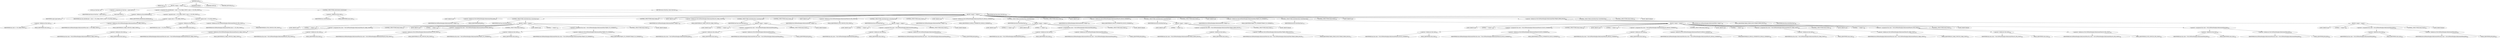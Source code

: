 digraph "read" {  
"1083" [label = <(METHOD,read)<SUB>516</SUB>> ]
"1084" [label = <(PARAM,this)<SUB>516</SUB>> ]
"1085" [label = <(BLOCK,&lt;empty&gt;,&lt;empty&gt;)<SUB>516</SUB>> ]
"1086" [label = <(LOCAL,int thisChar: int)> ]
"1087" [label = <(&lt;operator&gt;.assignment,int thisChar = super.read())<SUB>517</SUB>> ]
"1088" [label = <(IDENTIFIER,thisChar,int thisChar = super.read())<SUB>517</SUB>> ]
"1089" [label = <(read,super.read())<SUB>517</SUB>> ]
"1090" [label = <(IDENTIFIER,super,super.read())<SUB>517</SUB>> ]
"1091" [label = <(&lt;operator&gt;.assignment,this.editsBlocked = state == IN_CHAR_CONST || state == IN_STR_CONST)<SUB>519</SUB>> ]
"1092" [label = <(&lt;operator&gt;.fieldAccess,this.editsBlocked)<SUB>519</SUB>> ]
"1093" [label = <(IDENTIFIER,this,this.editsBlocked = state == IN_CHAR_CONST || state == IN_STR_CONST)<SUB>519</SUB>> ]
"1094" [label = <(FIELD_IDENTIFIER,editsBlocked,editsBlocked)<SUB>519</SUB>> ]
"1095" [label = <(&lt;operator&gt;.logicalOr,state == IN_CHAR_CONST || state == IN_STR_CONST)<SUB>519</SUB>> ]
"1096" [label = <(&lt;operator&gt;.equals,state == IN_CHAR_CONST)<SUB>519</SUB>> ]
"1097" [label = <(&lt;operator&gt;.fieldAccess,this.state)<SUB>519</SUB>> ]
"1098" [label = <(IDENTIFIER,this,state == IN_CHAR_CONST)<SUB>519</SUB>> ]
"1099" [label = <(FIELD_IDENTIFIER,state,state)<SUB>519</SUB>> ]
"1100" [label = <(&lt;operator&gt;.fieldAccess,FixCrLfFilter$MaskJavaTabLiteralsFilter.IN_CHAR_CONST)<SUB>519</SUB>> ]
"1101" [label = <(IDENTIFIER,FixCrLfFilter$MaskJavaTabLiteralsFilter,state == IN_CHAR_CONST)<SUB>519</SUB>> ]
"1102" [label = <(FIELD_IDENTIFIER,IN_CHAR_CONST,IN_CHAR_CONST)<SUB>519</SUB>> ]
"1103" [label = <(&lt;operator&gt;.equals,state == IN_STR_CONST)<SUB>519</SUB>> ]
"1104" [label = <(&lt;operator&gt;.fieldAccess,this.state)<SUB>519</SUB>> ]
"1105" [label = <(IDENTIFIER,this,state == IN_STR_CONST)<SUB>519</SUB>> ]
"1106" [label = <(FIELD_IDENTIFIER,state,state)<SUB>519</SUB>> ]
"1107" [label = <(&lt;operator&gt;.fieldAccess,FixCrLfFilter$MaskJavaTabLiteralsFilter.IN_STR_CONST)<SUB>519</SUB>> ]
"1108" [label = <(IDENTIFIER,FixCrLfFilter$MaskJavaTabLiteralsFilter,state == IN_STR_CONST)<SUB>519</SUB>> ]
"1109" [label = <(FIELD_IDENTIFIER,IN_STR_CONST,IN_STR_CONST)<SUB>519</SUB>> ]
"1110" [label = <(CONTROL_STRUCTURE,switch(state),switch(state))> ]
"1111" [label = <(&lt;operator&gt;.fieldAccess,this.state)<SUB>521</SUB>> ]
"1112" [label = <(IDENTIFIER,this,switch(state))<SUB>521</SUB>> ]
"1113" [label = <(FIELD_IDENTIFIER,state,state)<SUB>521</SUB>> ]
"1114" [label = <(BLOCK,&lt;empty&gt;,&lt;empty&gt;)> ]
"1115" [label = <(JUMP_TARGET,case)> ]
"1116" [label = <(&lt;operator&gt;.fieldAccess,FixCrLfFilter$MaskJavaTabLiteralsFilter.JAVA)<SUB>522</SUB>> ]
"1117" [label = <(IDENTIFIER,FixCrLfFilter$MaskJavaTabLiteralsFilter,&lt;empty&gt;)<SUB>522</SUB>> ]
"1118" [label = <(FIELD_IDENTIFIER,JAVA,JAVA)<SUB>522</SUB>> ]
"1119" [label = <(CONTROL_STRUCTURE,switch(thisChar),switch(thisChar))> ]
"1120" [label = <(IDENTIFIER,thisChar,switch(thisChar))<SUB>524</SUB>> ]
"1121" [label = <(BLOCK,&lt;empty&gt;,&lt;empty&gt;)> ]
"1122" [label = <(JUMP_TARGET,case)> ]
"1123" [label = <(LITERAL,'\'',&lt;empty&gt;)<SUB>525</SUB>> ]
"1124" [label = <(&lt;operator&gt;.assignment,this.state = FixCrLfFilter$MaskJavaTabLiteralsFilter.IN_CHAR_CONST)<SUB>526</SUB>> ]
"1125" [label = <(&lt;operator&gt;.fieldAccess,this.state)<SUB>526</SUB>> ]
"1126" [label = <(IDENTIFIER,this,this.state = FixCrLfFilter$MaskJavaTabLiteralsFilter.IN_CHAR_CONST)<SUB>526</SUB>> ]
"1127" [label = <(FIELD_IDENTIFIER,state,state)<SUB>526</SUB>> ]
"1128" [label = <(&lt;operator&gt;.fieldAccess,FixCrLfFilter$MaskJavaTabLiteralsFilter.IN_CHAR_CONST)<SUB>526</SUB>> ]
"1129" [label = <(IDENTIFIER,FixCrLfFilter$MaskJavaTabLiteralsFilter,this.state = FixCrLfFilter$MaskJavaTabLiteralsFilter.IN_CHAR_CONST)<SUB>526</SUB>> ]
"1130" [label = <(FIELD_IDENTIFIER,IN_CHAR_CONST,IN_CHAR_CONST)<SUB>526</SUB>> ]
"1131" [label = <(CONTROL_STRUCTURE,break;,break;)<SUB>527</SUB>> ]
"1132" [label = <(JUMP_TARGET,case)> ]
"1133" [label = <(LITERAL,'&quot;',&lt;empty&gt;)<SUB>528</SUB>> ]
"1134" [label = <(&lt;operator&gt;.assignment,this.state = FixCrLfFilter$MaskJavaTabLiteralsFilter.IN_STR_CONST)<SUB>529</SUB>> ]
"1135" [label = <(&lt;operator&gt;.fieldAccess,this.state)<SUB>529</SUB>> ]
"1136" [label = <(IDENTIFIER,this,this.state = FixCrLfFilter$MaskJavaTabLiteralsFilter.IN_STR_CONST)<SUB>529</SUB>> ]
"1137" [label = <(FIELD_IDENTIFIER,state,state)<SUB>529</SUB>> ]
"1138" [label = <(&lt;operator&gt;.fieldAccess,FixCrLfFilter$MaskJavaTabLiteralsFilter.IN_STR_CONST)<SUB>529</SUB>> ]
"1139" [label = <(IDENTIFIER,FixCrLfFilter$MaskJavaTabLiteralsFilter,this.state = FixCrLfFilter$MaskJavaTabLiteralsFilter.IN_STR_CONST)<SUB>529</SUB>> ]
"1140" [label = <(FIELD_IDENTIFIER,IN_STR_CONST,IN_STR_CONST)<SUB>529</SUB>> ]
"1141" [label = <(CONTROL_STRUCTURE,break;,break;)<SUB>530</SUB>> ]
"1142" [label = <(JUMP_TARGET,case)> ]
"1143" [label = <(LITERAL,'/',&lt;empty&gt;)<SUB>531</SUB>> ]
"1144" [label = <(&lt;operator&gt;.assignment,this.state = FixCrLfFilter$MaskJavaTabLiteralsFilter.TRANS_TO_COMMENT)<SUB>532</SUB>> ]
"1145" [label = <(&lt;operator&gt;.fieldAccess,this.state)<SUB>532</SUB>> ]
"1146" [label = <(IDENTIFIER,this,this.state = FixCrLfFilter$MaskJavaTabLiteralsFilter.TRANS_TO_COMMENT)<SUB>532</SUB>> ]
"1147" [label = <(FIELD_IDENTIFIER,state,state)<SUB>532</SUB>> ]
"1148" [label = <(&lt;operator&gt;.fieldAccess,FixCrLfFilter$MaskJavaTabLiteralsFilter.TRANS_TO_COMMENT)<SUB>532</SUB>> ]
"1149" [label = <(IDENTIFIER,FixCrLfFilter$MaskJavaTabLiteralsFilter,this.state = FixCrLfFilter$MaskJavaTabLiteralsFilter.TRANS_TO_COMMENT)<SUB>532</SUB>> ]
"1150" [label = <(FIELD_IDENTIFIER,TRANS_TO_COMMENT,TRANS_TO_COMMENT)<SUB>532</SUB>> ]
"1151" [label = <(CONTROL_STRUCTURE,break;,break;)<SUB>533</SUB>> ]
"1152" [label = <(JUMP_TARGET,default)> ]
"1153" [label = <(CONTROL_STRUCTURE,break;,break;)<SUB>537</SUB>> ]
"1154" [label = <(JUMP_TARGET,case)> ]
"1155" [label = <(&lt;operator&gt;.fieldAccess,FixCrLfFilter$MaskJavaTabLiteralsFilter.IN_CHAR_CONST)<SUB>538</SUB>> ]
"1156" [label = <(IDENTIFIER,FixCrLfFilter$MaskJavaTabLiteralsFilter,&lt;empty&gt;)<SUB>538</SUB>> ]
"1157" [label = <(FIELD_IDENTIFIER,IN_CHAR_CONST,IN_CHAR_CONST)<SUB>538</SUB>> ]
"1158" [label = <(CONTROL_STRUCTURE,switch(thisChar),switch(thisChar))> ]
"1159" [label = <(IDENTIFIER,thisChar,switch(thisChar))<SUB>539</SUB>> ]
"1160" [label = <(BLOCK,&lt;empty&gt;,&lt;empty&gt;)> ]
"1161" [label = <(JUMP_TARGET,case)> ]
"1162" [label = <(LITERAL,'\'',&lt;empty&gt;)<SUB>540</SUB>> ]
"1163" [label = <(&lt;operator&gt;.assignment,this.state = FixCrLfFilter$MaskJavaTabLiteralsFilter.JAVA)<SUB>541</SUB>> ]
"1164" [label = <(&lt;operator&gt;.fieldAccess,this.state)<SUB>541</SUB>> ]
"1165" [label = <(IDENTIFIER,this,this.state = FixCrLfFilter$MaskJavaTabLiteralsFilter.JAVA)<SUB>541</SUB>> ]
"1166" [label = <(FIELD_IDENTIFIER,state,state)<SUB>541</SUB>> ]
"1167" [label = <(&lt;operator&gt;.fieldAccess,FixCrLfFilter$MaskJavaTabLiteralsFilter.JAVA)<SUB>541</SUB>> ]
"1168" [label = <(IDENTIFIER,FixCrLfFilter$MaskJavaTabLiteralsFilter,this.state = FixCrLfFilter$MaskJavaTabLiteralsFilter.JAVA)<SUB>541</SUB>> ]
"1169" [label = <(FIELD_IDENTIFIER,JAVA,JAVA)<SUB>541</SUB>> ]
"1170" [label = <(CONTROL_STRUCTURE,break;,break;)<SUB>542</SUB>> ]
"1171" [label = <(JUMP_TARGET,default)> ]
"1172" [label = <(CONTROL_STRUCTURE,break;,break;)<SUB>546</SUB>> ]
"1173" [label = <(JUMP_TARGET,case)> ]
"1174" [label = <(&lt;operator&gt;.fieldAccess,FixCrLfFilter$MaskJavaTabLiteralsFilter.IN_STR_CONST)<SUB>547</SUB>> ]
"1175" [label = <(IDENTIFIER,FixCrLfFilter$MaskJavaTabLiteralsFilter,&lt;empty&gt;)<SUB>547</SUB>> ]
"1176" [label = <(FIELD_IDENTIFIER,IN_STR_CONST,IN_STR_CONST)<SUB>547</SUB>> ]
"1177" [label = <(CONTROL_STRUCTURE,switch(thisChar),switch(thisChar))> ]
"1178" [label = <(IDENTIFIER,thisChar,switch(thisChar))<SUB>548</SUB>> ]
"1179" [label = <(BLOCK,&lt;empty&gt;,&lt;empty&gt;)> ]
"1180" [label = <(JUMP_TARGET,case)> ]
"1181" [label = <(LITERAL,'&quot;',&lt;empty&gt;)<SUB>549</SUB>> ]
"1182" [label = <(&lt;operator&gt;.assignment,this.state = FixCrLfFilter$MaskJavaTabLiteralsFilter.JAVA)<SUB>550</SUB>> ]
"1183" [label = <(&lt;operator&gt;.fieldAccess,this.state)<SUB>550</SUB>> ]
"1184" [label = <(IDENTIFIER,this,this.state = FixCrLfFilter$MaskJavaTabLiteralsFilter.JAVA)<SUB>550</SUB>> ]
"1185" [label = <(FIELD_IDENTIFIER,state,state)<SUB>550</SUB>> ]
"1186" [label = <(&lt;operator&gt;.fieldAccess,FixCrLfFilter$MaskJavaTabLiteralsFilter.JAVA)<SUB>550</SUB>> ]
"1187" [label = <(IDENTIFIER,FixCrLfFilter$MaskJavaTabLiteralsFilter,this.state = FixCrLfFilter$MaskJavaTabLiteralsFilter.JAVA)<SUB>550</SUB>> ]
"1188" [label = <(FIELD_IDENTIFIER,JAVA,JAVA)<SUB>550</SUB>> ]
"1189" [label = <(CONTROL_STRUCTURE,break;,break;)<SUB>551</SUB>> ]
"1190" [label = <(JUMP_TARGET,default)> ]
"1191" [label = <(CONTROL_STRUCTURE,break;,break;)<SUB>555</SUB>> ]
"1192" [label = <(JUMP_TARGET,case)> ]
"1193" [label = <(&lt;operator&gt;.fieldAccess,FixCrLfFilter$MaskJavaTabLiteralsFilter.IN_SINGLE_COMMENT)<SUB>556</SUB>> ]
"1194" [label = <(IDENTIFIER,FixCrLfFilter$MaskJavaTabLiteralsFilter,&lt;empty&gt;)<SUB>556</SUB>> ]
"1195" [label = <(FIELD_IDENTIFIER,IN_SINGLE_COMMENT,IN_SINGLE_COMMENT)<SUB>556</SUB>> ]
"1196" [label = <(CONTROL_STRUCTURE,switch(thisChar),switch(thisChar))> ]
"1197" [label = <(IDENTIFIER,thisChar,switch(thisChar))<SUB>558</SUB>> ]
"1198" [label = <(BLOCK,&lt;empty&gt;,&lt;empty&gt;)> ]
"1199" [label = <(JUMP_TARGET,case)> ]
"1200" [label = <(LITERAL,'\n',&lt;empty&gt;)<SUB>559</SUB>> ]
"1201" [label = <(JUMP_TARGET,case)> ]
"1202" [label = <(LITERAL,'\r',&lt;empty&gt;)<SUB>560</SUB>> ]
"1203" [label = <(&lt;operator&gt;.assignment,this.state = FixCrLfFilter$MaskJavaTabLiteralsFilter.JAVA)<SUB>561</SUB>> ]
"1204" [label = <(&lt;operator&gt;.fieldAccess,this.state)<SUB>561</SUB>> ]
"1205" [label = <(IDENTIFIER,this,this.state = FixCrLfFilter$MaskJavaTabLiteralsFilter.JAVA)<SUB>561</SUB>> ]
"1206" [label = <(FIELD_IDENTIFIER,state,state)<SUB>561</SUB>> ]
"1207" [label = <(&lt;operator&gt;.fieldAccess,FixCrLfFilter$MaskJavaTabLiteralsFilter.JAVA)<SUB>561</SUB>> ]
"1208" [label = <(IDENTIFIER,FixCrLfFilter$MaskJavaTabLiteralsFilter,this.state = FixCrLfFilter$MaskJavaTabLiteralsFilter.JAVA)<SUB>561</SUB>> ]
"1209" [label = <(FIELD_IDENTIFIER,JAVA,JAVA)<SUB>561</SUB>> ]
"1210" [label = <(CONTROL_STRUCTURE,break;,break;)<SUB>562</SUB>> ]
"1211" [label = <(JUMP_TARGET,default)> ]
"1212" [label = <(CONTROL_STRUCTURE,break;,break;)<SUB>566</SUB>> ]
"1213" [label = <(JUMP_TARGET,case)> ]
"1214" [label = <(&lt;operator&gt;.fieldAccess,FixCrLfFilter$MaskJavaTabLiteralsFilter.IN_MULTI_COMMENT)<SUB>567</SUB>> ]
"1215" [label = <(IDENTIFIER,FixCrLfFilter$MaskJavaTabLiteralsFilter,&lt;empty&gt;)<SUB>567</SUB>> ]
"1216" [label = <(FIELD_IDENTIFIER,IN_MULTI_COMMENT,IN_MULTI_COMMENT)<SUB>567</SUB>> ]
"1217" [label = <(CONTROL_STRUCTURE,switch(thisChar),switch(thisChar))> ]
"1218" [label = <(IDENTIFIER,thisChar,switch(thisChar))<SUB>569</SUB>> ]
"1219" [label = <(BLOCK,&lt;empty&gt;,&lt;empty&gt;)> ]
"1220" [label = <(JUMP_TARGET,case)> ]
"1221" [label = <(LITERAL,'*',&lt;empty&gt;)<SUB>570</SUB>> ]
"1222" [label = <(&lt;operator&gt;.assignment,this.state = FixCrLfFilter$MaskJavaTabLiteralsFilter.TRANS_FROM_MULTI)<SUB>571</SUB>> ]
"1223" [label = <(&lt;operator&gt;.fieldAccess,this.state)<SUB>571</SUB>> ]
"1224" [label = <(IDENTIFIER,this,this.state = FixCrLfFilter$MaskJavaTabLiteralsFilter.TRANS_FROM_MULTI)<SUB>571</SUB>> ]
"1225" [label = <(FIELD_IDENTIFIER,state,state)<SUB>571</SUB>> ]
"1226" [label = <(&lt;operator&gt;.fieldAccess,FixCrLfFilter$MaskJavaTabLiteralsFilter.TRANS_FROM_MULTI)<SUB>571</SUB>> ]
"1227" [label = <(IDENTIFIER,FixCrLfFilter$MaskJavaTabLiteralsFilter,this.state = FixCrLfFilter$MaskJavaTabLiteralsFilter.TRANS_FROM_MULTI)<SUB>571</SUB>> ]
"1228" [label = <(FIELD_IDENTIFIER,TRANS_FROM_MULTI,TRANS_FROM_MULTI)<SUB>571</SUB>> ]
"1229" [label = <(CONTROL_STRUCTURE,break;,break;)<SUB>572</SUB>> ]
"1230" [label = <(JUMP_TARGET,default)> ]
"1231" [label = <(CONTROL_STRUCTURE,break;,break;)<SUB>576</SUB>> ]
"1232" [label = <(JUMP_TARGET,case)> ]
"1233" [label = <(&lt;operator&gt;.fieldAccess,FixCrLfFilter$MaskJavaTabLiteralsFilter.TRANS_TO_COMMENT)<SUB>577</SUB>> ]
"1234" [label = <(IDENTIFIER,FixCrLfFilter$MaskJavaTabLiteralsFilter,&lt;empty&gt;)<SUB>577</SUB>> ]
"1235" [label = <(FIELD_IDENTIFIER,TRANS_TO_COMMENT,TRANS_TO_COMMENT)<SUB>577</SUB>> ]
"1236" [label = <(CONTROL_STRUCTURE,switch(thisChar),switch(thisChar))> ]
"1237" [label = <(IDENTIFIER,thisChar,switch(thisChar))<SUB>579</SUB>> ]
"1238" [label = <(BLOCK,&lt;empty&gt;,&lt;empty&gt;)> ]
"1239" [label = <(JUMP_TARGET,case)> ]
"1240" [label = <(LITERAL,'*',&lt;empty&gt;)<SUB>580</SUB>> ]
"1241" [label = <(&lt;operator&gt;.assignment,this.state = FixCrLfFilter$MaskJavaTabLiteralsFilter.IN_MULTI_COMMENT)<SUB>581</SUB>> ]
"1242" [label = <(&lt;operator&gt;.fieldAccess,this.state)<SUB>581</SUB>> ]
"1243" [label = <(IDENTIFIER,this,this.state = FixCrLfFilter$MaskJavaTabLiteralsFilter.IN_MULTI_COMMENT)<SUB>581</SUB>> ]
"1244" [label = <(FIELD_IDENTIFIER,state,state)<SUB>581</SUB>> ]
"1245" [label = <(&lt;operator&gt;.fieldAccess,FixCrLfFilter$MaskJavaTabLiteralsFilter.IN_MULTI_COMMENT)<SUB>581</SUB>> ]
"1246" [label = <(IDENTIFIER,FixCrLfFilter$MaskJavaTabLiteralsFilter,this.state = FixCrLfFilter$MaskJavaTabLiteralsFilter.IN_MULTI_COMMENT)<SUB>581</SUB>> ]
"1247" [label = <(FIELD_IDENTIFIER,IN_MULTI_COMMENT,IN_MULTI_COMMENT)<SUB>581</SUB>> ]
"1248" [label = <(CONTROL_STRUCTURE,break;,break;)<SUB>582</SUB>> ]
"1249" [label = <(JUMP_TARGET,case)> ]
"1250" [label = <(LITERAL,'/',&lt;empty&gt;)<SUB>583</SUB>> ]
"1251" [label = <(&lt;operator&gt;.assignment,this.state = FixCrLfFilter$MaskJavaTabLiteralsFilter.IN_SINGLE_COMMENT)<SUB>584</SUB>> ]
"1252" [label = <(&lt;operator&gt;.fieldAccess,this.state)<SUB>584</SUB>> ]
"1253" [label = <(IDENTIFIER,this,this.state = FixCrLfFilter$MaskJavaTabLiteralsFilter.IN_SINGLE_COMMENT)<SUB>584</SUB>> ]
"1254" [label = <(FIELD_IDENTIFIER,state,state)<SUB>584</SUB>> ]
"1255" [label = <(&lt;operator&gt;.fieldAccess,FixCrLfFilter$MaskJavaTabLiteralsFilter.IN_SINGLE_COMMENT)<SUB>584</SUB>> ]
"1256" [label = <(IDENTIFIER,FixCrLfFilter$MaskJavaTabLiteralsFilter,this.state = FixCrLfFilter$MaskJavaTabLiteralsFilter.IN_SINGLE_COMMENT)<SUB>584</SUB>> ]
"1257" [label = <(FIELD_IDENTIFIER,IN_SINGLE_COMMENT,IN_SINGLE_COMMENT)<SUB>584</SUB>> ]
"1258" [label = <(CONTROL_STRUCTURE,break;,break;)<SUB>585</SUB>> ]
"1259" [label = <(JUMP_TARGET,case)> ]
"1260" [label = <(LITERAL,'\'',&lt;empty&gt;)<SUB>586</SUB>> ]
"1261" [label = <(&lt;operator&gt;.assignment,this.state = FixCrLfFilter$MaskJavaTabLiteralsFilter.IN_CHAR_CONST)<SUB>587</SUB>> ]
"1262" [label = <(&lt;operator&gt;.fieldAccess,this.state)<SUB>587</SUB>> ]
"1263" [label = <(IDENTIFIER,this,this.state = FixCrLfFilter$MaskJavaTabLiteralsFilter.IN_CHAR_CONST)<SUB>587</SUB>> ]
"1264" [label = <(FIELD_IDENTIFIER,state,state)<SUB>587</SUB>> ]
"1265" [label = <(&lt;operator&gt;.fieldAccess,FixCrLfFilter$MaskJavaTabLiteralsFilter.IN_CHAR_CONST)<SUB>587</SUB>> ]
"1266" [label = <(IDENTIFIER,FixCrLfFilter$MaskJavaTabLiteralsFilter,this.state = FixCrLfFilter$MaskJavaTabLiteralsFilter.IN_CHAR_CONST)<SUB>587</SUB>> ]
"1267" [label = <(FIELD_IDENTIFIER,IN_CHAR_CONST,IN_CHAR_CONST)<SUB>587</SUB>> ]
"1268" [label = <(CONTROL_STRUCTURE,break;,break;)<SUB>588</SUB>> ]
"1269" [label = <(JUMP_TARGET,case)> ]
"1270" [label = <(LITERAL,'&quot;',&lt;empty&gt;)<SUB>589</SUB>> ]
"1271" [label = <(&lt;operator&gt;.assignment,this.state = FixCrLfFilter$MaskJavaTabLiteralsFilter.IN_STR_CONST)<SUB>590</SUB>> ]
"1272" [label = <(&lt;operator&gt;.fieldAccess,this.state)<SUB>590</SUB>> ]
"1273" [label = <(IDENTIFIER,this,this.state = FixCrLfFilter$MaskJavaTabLiteralsFilter.IN_STR_CONST)<SUB>590</SUB>> ]
"1274" [label = <(FIELD_IDENTIFIER,state,state)<SUB>590</SUB>> ]
"1275" [label = <(&lt;operator&gt;.fieldAccess,FixCrLfFilter$MaskJavaTabLiteralsFilter.IN_STR_CONST)<SUB>590</SUB>> ]
"1276" [label = <(IDENTIFIER,FixCrLfFilter$MaskJavaTabLiteralsFilter,this.state = FixCrLfFilter$MaskJavaTabLiteralsFilter.IN_STR_CONST)<SUB>590</SUB>> ]
"1277" [label = <(FIELD_IDENTIFIER,IN_STR_CONST,IN_STR_CONST)<SUB>590</SUB>> ]
"1278" [label = <(CONTROL_STRUCTURE,break;,break;)<SUB>591</SUB>> ]
"1279" [label = <(JUMP_TARGET,default)> ]
"1280" [label = <(&lt;operator&gt;.assignment,this.state = FixCrLfFilter$MaskJavaTabLiteralsFilter.JAVA)<SUB>593</SUB>> ]
"1281" [label = <(&lt;operator&gt;.fieldAccess,this.state)<SUB>593</SUB>> ]
"1282" [label = <(IDENTIFIER,this,this.state = FixCrLfFilter$MaskJavaTabLiteralsFilter.JAVA)<SUB>593</SUB>> ]
"1283" [label = <(FIELD_IDENTIFIER,state,state)<SUB>593</SUB>> ]
"1284" [label = <(&lt;operator&gt;.fieldAccess,FixCrLfFilter$MaskJavaTabLiteralsFilter.JAVA)<SUB>593</SUB>> ]
"1285" [label = <(IDENTIFIER,FixCrLfFilter$MaskJavaTabLiteralsFilter,this.state = FixCrLfFilter$MaskJavaTabLiteralsFilter.JAVA)<SUB>593</SUB>> ]
"1286" [label = <(FIELD_IDENTIFIER,JAVA,JAVA)<SUB>593</SUB>> ]
"1287" [label = <(CONTROL_STRUCTURE,break;,break;)<SUB>595</SUB>> ]
"1288" [label = <(JUMP_TARGET,case)> ]
"1289" [label = <(&lt;operator&gt;.fieldAccess,FixCrLfFilter$MaskJavaTabLiteralsFilter.TRANS_FROM_MULTI)<SUB>596</SUB>> ]
"1290" [label = <(IDENTIFIER,FixCrLfFilter$MaskJavaTabLiteralsFilter,&lt;empty&gt;)<SUB>596</SUB>> ]
"1291" [label = <(FIELD_IDENTIFIER,TRANS_FROM_MULTI,TRANS_FROM_MULTI)<SUB>596</SUB>> ]
"1292" [label = <(CONTROL_STRUCTURE,switch(thisChar),switch(thisChar))> ]
"1293" [label = <(IDENTIFIER,thisChar,switch(thisChar))<SUB>598</SUB>> ]
"1294" [label = <(BLOCK,&lt;empty&gt;,&lt;empty&gt;)> ]
"1295" [label = <(JUMP_TARGET,case)> ]
"1296" [label = <(LITERAL,'/',&lt;empty&gt;)<SUB>599</SUB>> ]
"1297" [label = <(&lt;operator&gt;.assignment,this.state = FixCrLfFilter$MaskJavaTabLiteralsFilter.JAVA)<SUB>600</SUB>> ]
"1298" [label = <(&lt;operator&gt;.fieldAccess,this.state)<SUB>600</SUB>> ]
"1299" [label = <(IDENTIFIER,this,this.state = FixCrLfFilter$MaskJavaTabLiteralsFilter.JAVA)<SUB>600</SUB>> ]
"1300" [label = <(FIELD_IDENTIFIER,state,state)<SUB>600</SUB>> ]
"1301" [label = <(&lt;operator&gt;.fieldAccess,FixCrLfFilter$MaskJavaTabLiteralsFilter.JAVA)<SUB>600</SUB>> ]
"1302" [label = <(IDENTIFIER,FixCrLfFilter$MaskJavaTabLiteralsFilter,this.state = FixCrLfFilter$MaskJavaTabLiteralsFilter.JAVA)<SUB>600</SUB>> ]
"1303" [label = <(FIELD_IDENTIFIER,JAVA,JAVA)<SUB>600</SUB>> ]
"1304" [label = <(CONTROL_STRUCTURE,break;,break;)<SUB>601</SUB>> ]
"1305" [label = <(JUMP_TARGET,default)> ]
"1306" [label = <(CONTROL_STRUCTURE,break;,break;)<SUB>605</SUB>> ]
"1307" [label = <(JUMP_TARGET,default)> ]
"1308" [label = <(RETURN,return thisChar;,return thisChar;)<SUB>609</SUB>> ]
"1309" [label = <(IDENTIFIER,thisChar,return thisChar;)<SUB>609</SUB>> ]
"1310" [label = <(MODIFIER,PUBLIC)> ]
"1311" [label = <(MODIFIER,VIRTUAL)> ]
"1312" [label = <(METHOD_RETURN,int)<SUB>516</SUB>> ]
  "1083" -> "1084" 
  "1083" -> "1085" 
  "1083" -> "1310" 
  "1083" -> "1311" 
  "1083" -> "1312" 
  "1085" -> "1086" 
  "1085" -> "1087" 
  "1085" -> "1091" 
  "1085" -> "1110" 
  "1085" -> "1308" 
  "1087" -> "1088" 
  "1087" -> "1089" 
  "1089" -> "1090" 
  "1091" -> "1092" 
  "1091" -> "1095" 
  "1092" -> "1093" 
  "1092" -> "1094" 
  "1095" -> "1096" 
  "1095" -> "1103" 
  "1096" -> "1097" 
  "1096" -> "1100" 
  "1097" -> "1098" 
  "1097" -> "1099" 
  "1100" -> "1101" 
  "1100" -> "1102" 
  "1103" -> "1104" 
  "1103" -> "1107" 
  "1104" -> "1105" 
  "1104" -> "1106" 
  "1107" -> "1108" 
  "1107" -> "1109" 
  "1110" -> "1111" 
  "1110" -> "1114" 
  "1111" -> "1112" 
  "1111" -> "1113" 
  "1114" -> "1115" 
  "1114" -> "1116" 
  "1114" -> "1119" 
  "1114" -> "1153" 
  "1114" -> "1154" 
  "1114" -> "1155" 
  "1114" -> "1158" 
  "1114" -> "1172" 
  "1114" -> "1173" 
  "1114" -> "1174" 
  "1114" -> "1177" 
  "1114" -> "1191" 
  "1114" -> "1192" 
  "1114" -> "1193" 
  "1114" -> "1196" 
  "1114" -> "1212" 
  "1114" -> "1213" 
  "1114" -> "1214" 
  "1114" -> "1217" 
  "1114" -> "1231" 
  "1114" -> "1232" 
  "1114" -> "1233" 
  "1114" -> "1236" 
  "1114" -> "1287" 
  "1114" -> "1288" 
  "1114" -> "1289" 
  "1114" -> "1292" 
  "1114" -> "1306" 
  "1114" -> "1307" 
  "1116" -> "1117" 
  "1116" -> "1118" 
  "1119" -> "1120" 
  "1119" -> "1121" 
  "1121" -> "1122" 
  "1121" -> "1123" 
  "1121" -> "1124" 
  "1121" -> "1131" 
  "1121" -> "1132" 
  "1121" -> "1133" 
  "1121" -> "1134" 
  "1121" -> "1141" 
  "1121" -> "1142" 
  "1121" -> "1143" 
  "1121" -> "1144" 
  "1121" -> "1151" 
  "1121" -> "1152" 
  "1124" -> "1125" 
  "1124" -> "1128" 
  "1125" -> "1126" 
  "1125" -> "1127" 
  "1128" -> "1129" 
  "1128" -> "1130" 
  "1134" -> "1135" 
  "1134" -> "1138" 
  "1135" -> "1136" 
  "1135" -> "1137" 
  "1138" -> "1139" 
  "1138" -> "1140" 
  "1144" -> "1145" 
  "1144" -> "1148" 
  "1145" -> "1146" 
  "1145" -> "1147" 
  "1148" -> "1149" 
  "1148" -> "1150" 
  "1155" -> "1156" 
  "1155" -> "1157" 
  "1158" -> "1159" 
  "1158" -> "1160" 
  "1160" -> "1161" 
  "1160" -> "1162" 
  "1160" -> "1163" 
  "1160" -> "1170" 
  "1160" -> "1171" 
  "1163" -> "1164" 
  "1163" -> "1167" 
  "1164" -> "1165" 
  "1164" -> "1166" 
  "1167" -> "1168" 
  "1167" -> "1169" 
  "1174" -> "1175" 
  "1174" -> "1176" 
  "1177" -> "1178" 
  "1177" -> "1179" 
  "1179" -> "1180" 
  "1179" -> "1181" 
  "1179" -> "1182" 
  "1179" -> "1189" 
  "1179" -> "1190" 
  "1182" -> "1183" 
  "1182" -> "1186" 
  "1183" -> "1184" 
  "1183" -> "1185" 
  "1186" -> "1187" 
  "1186" -> "1188" 
  "1193" -> "1194" 
  "1193" -> "1195" 
  "1196" -> "1197" 
  "1196" -> "1198" 
  "1198" -> "1199" 
  "1198" -> "1200" 
  "1198" -> "1201" 
  "1198" -> "1202" 
  "1198" -> "1203" 
  "1198" -> "1210" 
  "1198" -> "1211" 
  "1203" -> "1204" 
  "1203" -> "1207" 
  "1204" -> "1205" 
  "1204" -> "1206" 
  "1207" -> "1208" 
  "1207" -> "1209" 
  "1214" -> "1215" 
  "1214" -> "1216" 
  "1217" -> "1218" 
  "1217" -> "1219" 
  "1219" -> "1220" 
  "1219" -> "1221" 
  "1219" -> "1222" 
  "1219" -> "1229" 
  "1219" -> "1230" 
  "1222" -> "1223" 
  "1222" -> "1226" 
  "1223" -> "1224" 
  "1223" -> "1225" 
  "1226" -> "1227" 
  "1226" -> "1228" 
  "1233" -> "1234" 
  "1233" -> "1235" 
  "1236" -> "1237" 
  "1236" -> "1238" 
  "1238" -> "1239" 
  "1238" -> "1240" 
  "1238" -> "1241" 
  "1238" -> "1248" 
  "1238" -> "1249" 
  "1238" -> "1250" 
  "1238" -> "1251" 
  "1238" -> "1258" 
  "1238" -> "1259" 
  "1238" -> "1260" 
  "1238" -> "1261" 
  "1238" -> "1268" 
  "1238" -> "1269" 
  "1238" -> "1270" 
  "1238" -> "1271" 
  "1238" -> "1278" 
  "1238" -> "1279" 
  "1238" -> "1280" 
  "1241" -> "1242" 
  "1241" -> "1245" 
  "1242" -> "1243" 
  "1242" -> "1244" 
  "1245" -> "1246" 
  "1245" -> "1247" 
  "1251" -> "1252" 
  "1251" -> "1255" 
  "1252" -> "1253" 
  "1252" -> "1254" 
  "1255" -> "1256" 
  "1255" -> "1257" 
  "1261" -> "1262" 
  "1261" -> "1265" 
  "1262" -> "1263" 
  "1262" -> "1264" 
  "1265" -> "1266" 
  "1265" -> "1267" 
  "1271" -> "1272" 
  "1271" -> "1275" 
  "1272" -> "1273" 
  "1272" -> "1274" 
  "1275" -> "1276" 
  "1275" -> "1277" 
  "1280" -> "1281" 
  "1280" -> "1284" 
  "1281" -> "1282" 
  "1281" -> "1283" 
  "1284" -> "1285" 
  "1284" -> "1286" 
  "1289" -> "1290" 
  "1289" -> "1291" 
  "1292" -> "1293" 
  "1292" -> "1294" 
  "1294" -> "1295" 
  "1294" -> "1296" 
  "1294" -> "1297" 
  "1294" -> "1304" 
  "1294" -> "1305" 
  "1297" -> "1298" 
  "1297" -> "1301" 
  "1298" -> "1299" 
  "1298" -> "1300" 
  "1301" -> "1302" 
  "1301" -> "1303" 
  "1308" -> "1309" 
}
